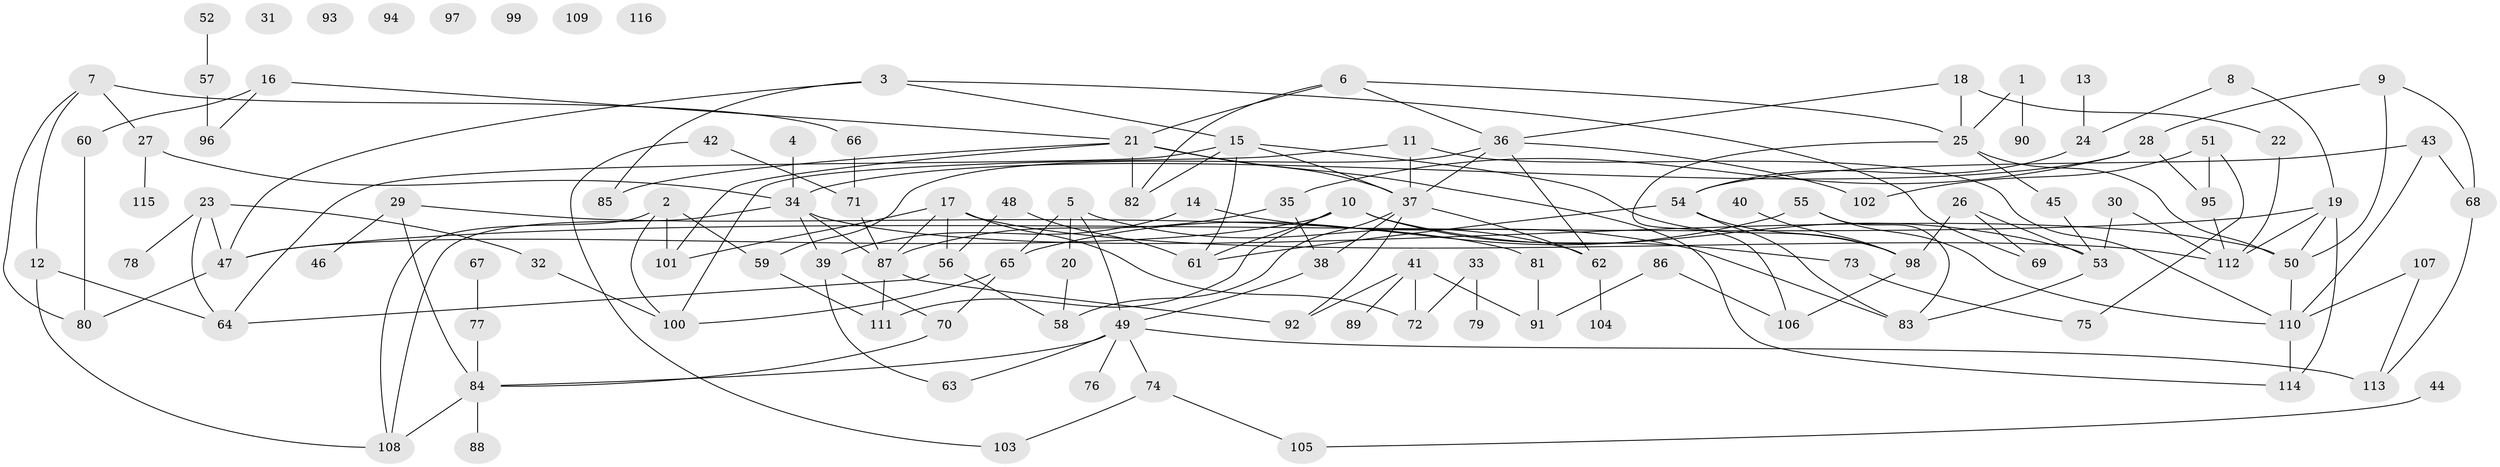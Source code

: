 // Generated by graph-tools (version 1.1) at 2025/13/03/09/25 04:13:08]
// undirected, 116 vertices, 170 edges
graph export_dot {
graph [start="1"]
  node [color=gray90,style=filled];
  1;
  2;
  3;
  4;
  5;
  6;
  7;
  8;
  9;
  10;
  11;
  12;
  13;
  14;
  15;
  16;
  17;
  18;
  19;
  20;
  21;
  22;
  23;
  24;
  25;
  26;
  27;
  28;
  29;
  30;
  31;
  32;
  33;
  34;
  35;
  36;
  37;
  38;
  39;
  40;
  41;
  42;
  43;
  44;
  45;
  46;
  47;
  48;
  49;
  50;
  51;
  52;
  53;
  54;
  55;
  56;
  57;
  58;
  59;
  60;
  61;
  62;
  63;
  64;
  65;
  66;
  67;
  68;
  69;
  70;
  71;
  72;
  73;
  74;
  75;
  76;
  77;
  78;
  79;
  80;
  81;
  82;
  83;
  84;
  85;
  86;
  87;
  88;
  89;
  90;
  91;
  92;
  93;
  94;
  95;
  96;
  97;
  98;
  99;
  100;
  101;
  102;
  103;
  104;
  105;
  106;
  107;
  108;
  109;
  110;
  111;
  112;
  113;
  114;
  115;
  116;
  1 -- 25;
  1 -- 90;
  2 -- 59;
  2 -- 100;
  2 -- 101;
  2 -- 108;
  3 -- 15;
  3 -- 47;
  3 -- 69;
  3 -- 85;
  4 -- 34;
  5 -- 20;
  5 -- 49;
  5 -- 62;
  5 -- 65;
  6 -- 21;
  6 -- 25;
  6 -- 36;
  6 -- 82;
  7 -- 12;
  7 -- 27;
  7 -- 66;
  7 -- 80;
  8 -- 19;
  8 -- 24;
  9 -- 28;
  9 -- 50;
  9 -- 68;
  10 -- 47;
  10 -- 53;
  10 -- 61;
  10 -- 73;
  10 -- 111;
  11 -- 37;
  11 -- 100;
  11 -- 110;
  12 -- 64;
  12 -- 108;
  13 -- 24;
  14 -- 39;
  14 -- 83;
  15 -- 37;
  15 -- 61;
  15 -- 64;
  15 -- 82;
  15 -- 98;
  16 -- 21;
  16 -- 60;
  16 -- 96;
  17 -- 56;
  17 -- 72;
  17 -- 87;
  17 -- 101;
  17 -- 112;
  18 -- 22;
  18 -- 25;
  18 -- 36;
  19 -- 47;
  19 -- 50;
  19 -- 112;
  19 -- 114;
  20 -- 58;
  21 -- 37;
  21 -- 82;
  21 -- 85;
  21 -- 101;
  21 -- 114;
  22 -- 112;
  23 -- 32;
  23 -- 47;
  23 -- 64;
  23 -- 78;
  24 -- 54;
  25 -- 45;
  25 -- 50;
  25 -- 106;
  26 -- 53;
  26 -- 69;
  26 -- 98;
  27 -- 34;
  27 -- 115;
  28 -- 34;
  28 -- 35;
  28 -- 95;
  29 -- 46;
  29 -- 81;
  29 -- 84;
  30 -- 53;
  30 -- 112;
  32 -- 100;
  33 -- 72;
  33 -- 79;
  34 -- 39;
  34 -- 50;
  34 -- 87;
  34 -- 108;
  35 -- 38;
  35 -- 87;
  36 -- 37;
  36 -- 59;
  36 -- 62;
  36 -- 102;
  37 -- 38;
  37 -- 58;
  37 -- 62;
  37 -- 92;
  38 -- 49;
  39 -- 63;
  39 -- 70;
  40 -- 98;
  41 -- 72;
  41 -- 89;
  41 -- 91;
  41 -- 92;
  42 -- 71;
  42 -- 103;
  43 -- 54;
  43 -- 68;
  43 -- 110;
  44 -- 105;
  45 -- 53;
  47 -- 80;
  48 -- 56;
  48 -- 61;
  49 -- 63;
  49 -- 74;
  49 -- 76;
  49 -- 84;
  49 -- 113;
  50 -- 110;
  51 -- 75;
  51 -- 95;
  51 -- 102;
  52 -- 57;
  53 -- 83;
  54 -- 61;
  54 -- 83;
  54 -- 98;
  55 -- 65;
  55 -- 83;
  55 -- 110;
  56 -- 58;
  56 -- 64;
  57 -- 96;
  59 -- 111;
  60 -- 80;
  62 -- 104;
  65 -- 70;
  65 -- 100;
  66 -- 71;
  67 -- 77;
  68 -- 113;
  70 -- 84;
  71 -- 87;
  73 -- 75;
  74 -- 103;
  74 -- 105;
  77 -- 84;
  81 -- 91;
  84 -- 88;
  84 -- 108;
  86 -- 91;
  86 -- 106;
  87 -- 92;
  87 -- 111;
  95 -- 112;
  98 -- 106;
  107 -- 110;
  107 -- 113;
  110 -- 114;
}
